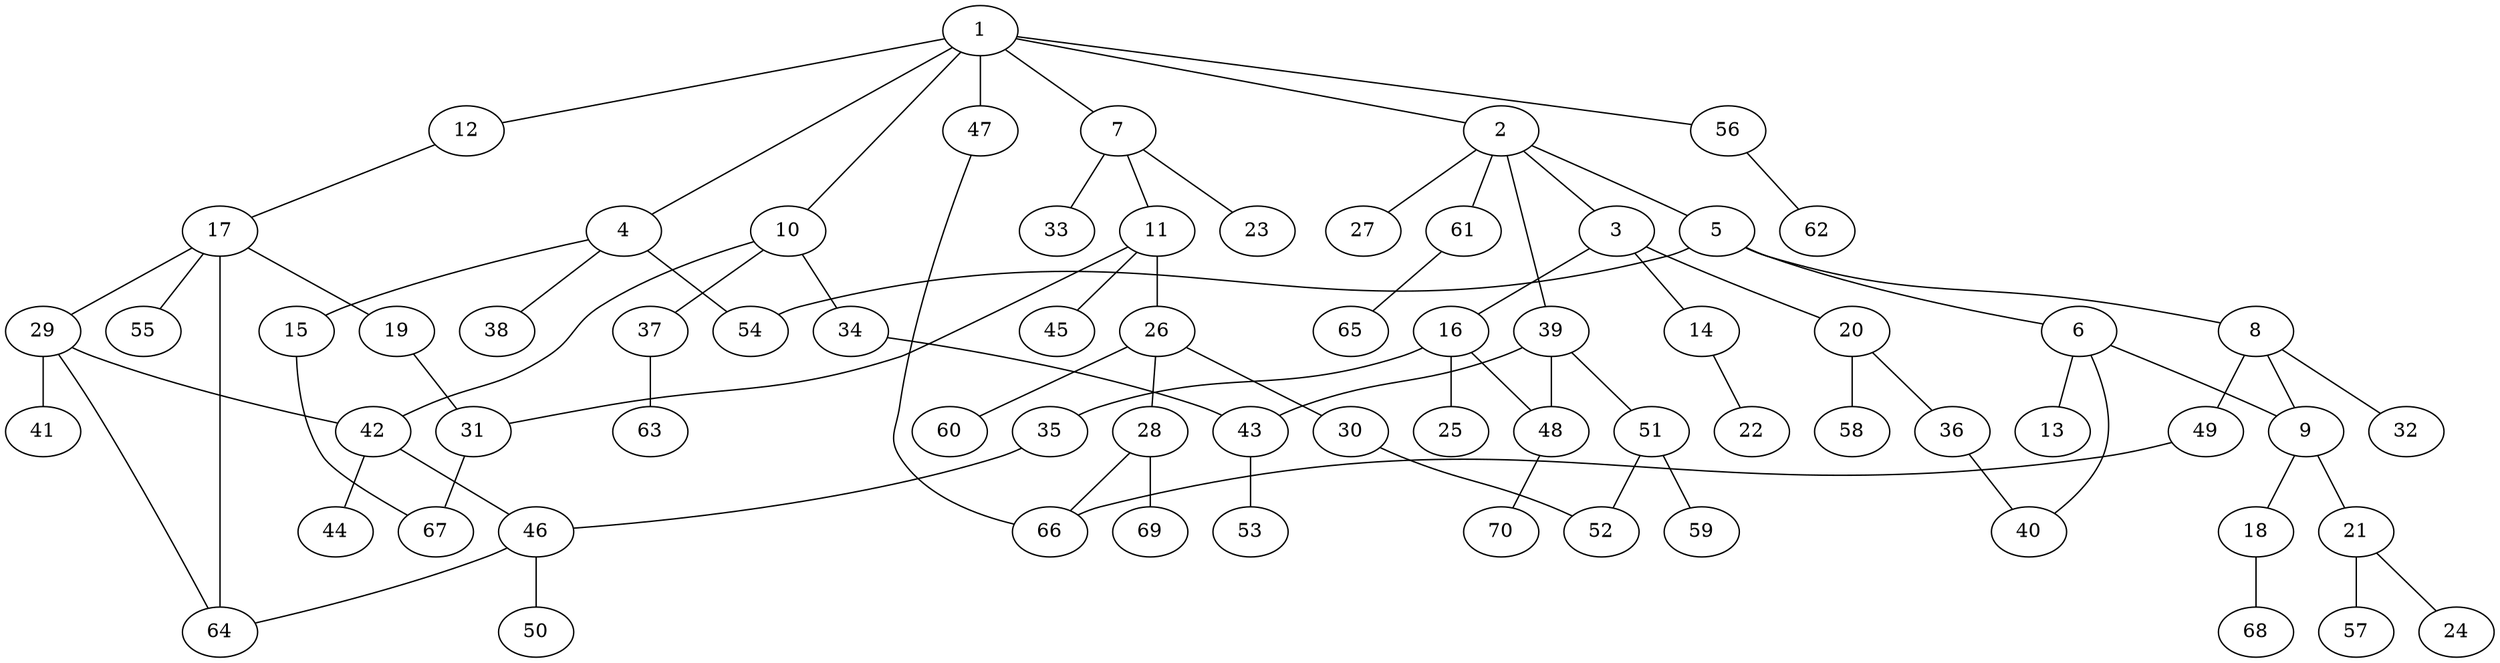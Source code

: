 graph graphname {1--2
1--4
1--7
1--10
1--12
1--47
1--56
2--3
2--5
2--27
2--39
2--61
3--14
3--16
3--20
4--15
4--38
4--54
5--6
5--8
5--54
6--9
6--13
6--40
7--11
7--23
7--33
8--9
8--32
8--49
9--18
9--21
10--34
10--37
10--42
11--26
11--31
11--45
12--17
14--22
15--67
16--25
16--35
16--48
17--19
17--29
17--55
17--64
18--68
19--31
20--36
20--58
21--24
21--57
26--28
26--30
26--60
28--66
28--69
29--41
29--42
29--64
30--52
31--67
34--43
35--46
36--40
37--63
39--43
39--48
39--51
42--44
42--46
43--53
46--50
46--64
47--66
48--70
49--66
51--52
51--59
56--62
61--65
}